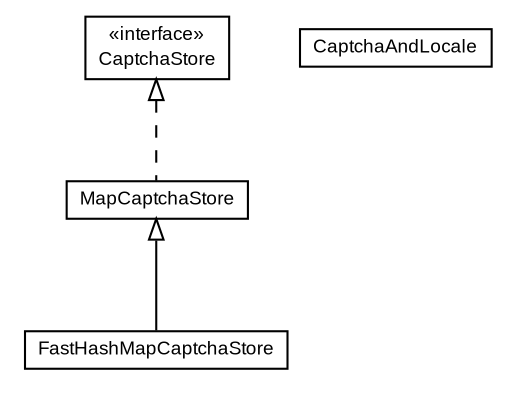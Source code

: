 #!/usr/local/bin/dot
#
# Class diagram 
# Generated by UmlGraph version 4.6 (http://www.spinellis.gr/sw/umlgraph)
#

digraph G {
	edge [fontname="arial",fontsize=10,labelfontname="arial",labelfontsize=10];
	node [fontname="arial",fontsize=10,shape=plaintext];
	// com.octo.captcha.service.captchastore.MapCaptchaStore
	c4042 [label=<<table border="0" cellborder="1" cellspacing="0" cellpadding="2" port="p" href="./MapCaptchaStore.html">
		<tr><td><table border="0" cellspacing="0" cellpadding="1">
			<tr><td> MapCaptchaStore </td></tr>
		</table></td></tr>
		</table>>, fontname="arial", fontcolor="black", fontsize=9.0];
	// com.octo.captcha.service.captchastore.FastHashMapCaptchaStore
	c4043 [label=<<table border="0" cellborder="1" cellspacing="0" cellpadding="2" port="p" href="./FastHashMapCaptchaStore.html">
		<tr><td><table border="0" cellspacing="0" cellpadding="1">
			<tr><td> FastHashMapCaptchaStore </td></tr>
		</table></td></tr>
		</table>>, fontname="arial", fontcolor="black", fontsize=9.0];
	// com.octo.captcha.service.captchastore.CaptchaAndLocale
	c4044 [label=<<table border="0" cellborder="1" cellspacing="0" cellpadding="2" port="p" href="./CaptchaAndLocale.html">
		<tr><td><table border="0" cellspacing="0" cellpadding="1">
			<tr><td> CaptchaAndLocale </td></tr>
		</table></td></tr>
		</table>>, fontname="arial", fontcolor="black", fontsize=9.0];
	//com.octo.captcha.service.captchastore.MapCaptchaStore implements com.octo.captcha.service.captchastore.CaptchaStore
	c4066:p -> c4042:p [dir=back,arrowtail=empty,style=dashed];
	//com.octo.captcha.service.captchastore.FastHashMapCaptchaStore extends com.octo.captcha.service.captchastore.MapCaptchaStore
	c4042:p -> c4043:p [dir=back,arrowtail=empty];
	// com.octo.captcha.service.captchastore.CaptchaStore
	c4066 [label=<<table border="0" cellborder="1" cellspacing="0" cellpadding="2" port="p" href="http://java.sun.com/j2se/1.4.2/docs/api/com/octo/captcha/service/captchastore/CaptchaStore.html">
		<tr><td><table border="0" cellspacing="0" cellpadding="1">
			<tr><td> &laquo;interface&raquo; </td></tr>
			<tr><td> CaptchaStore </td></tr>
		</table></td></tr>
		</table>>, fontname="arial", fontcolor="black", fontsize=9.0];
}

